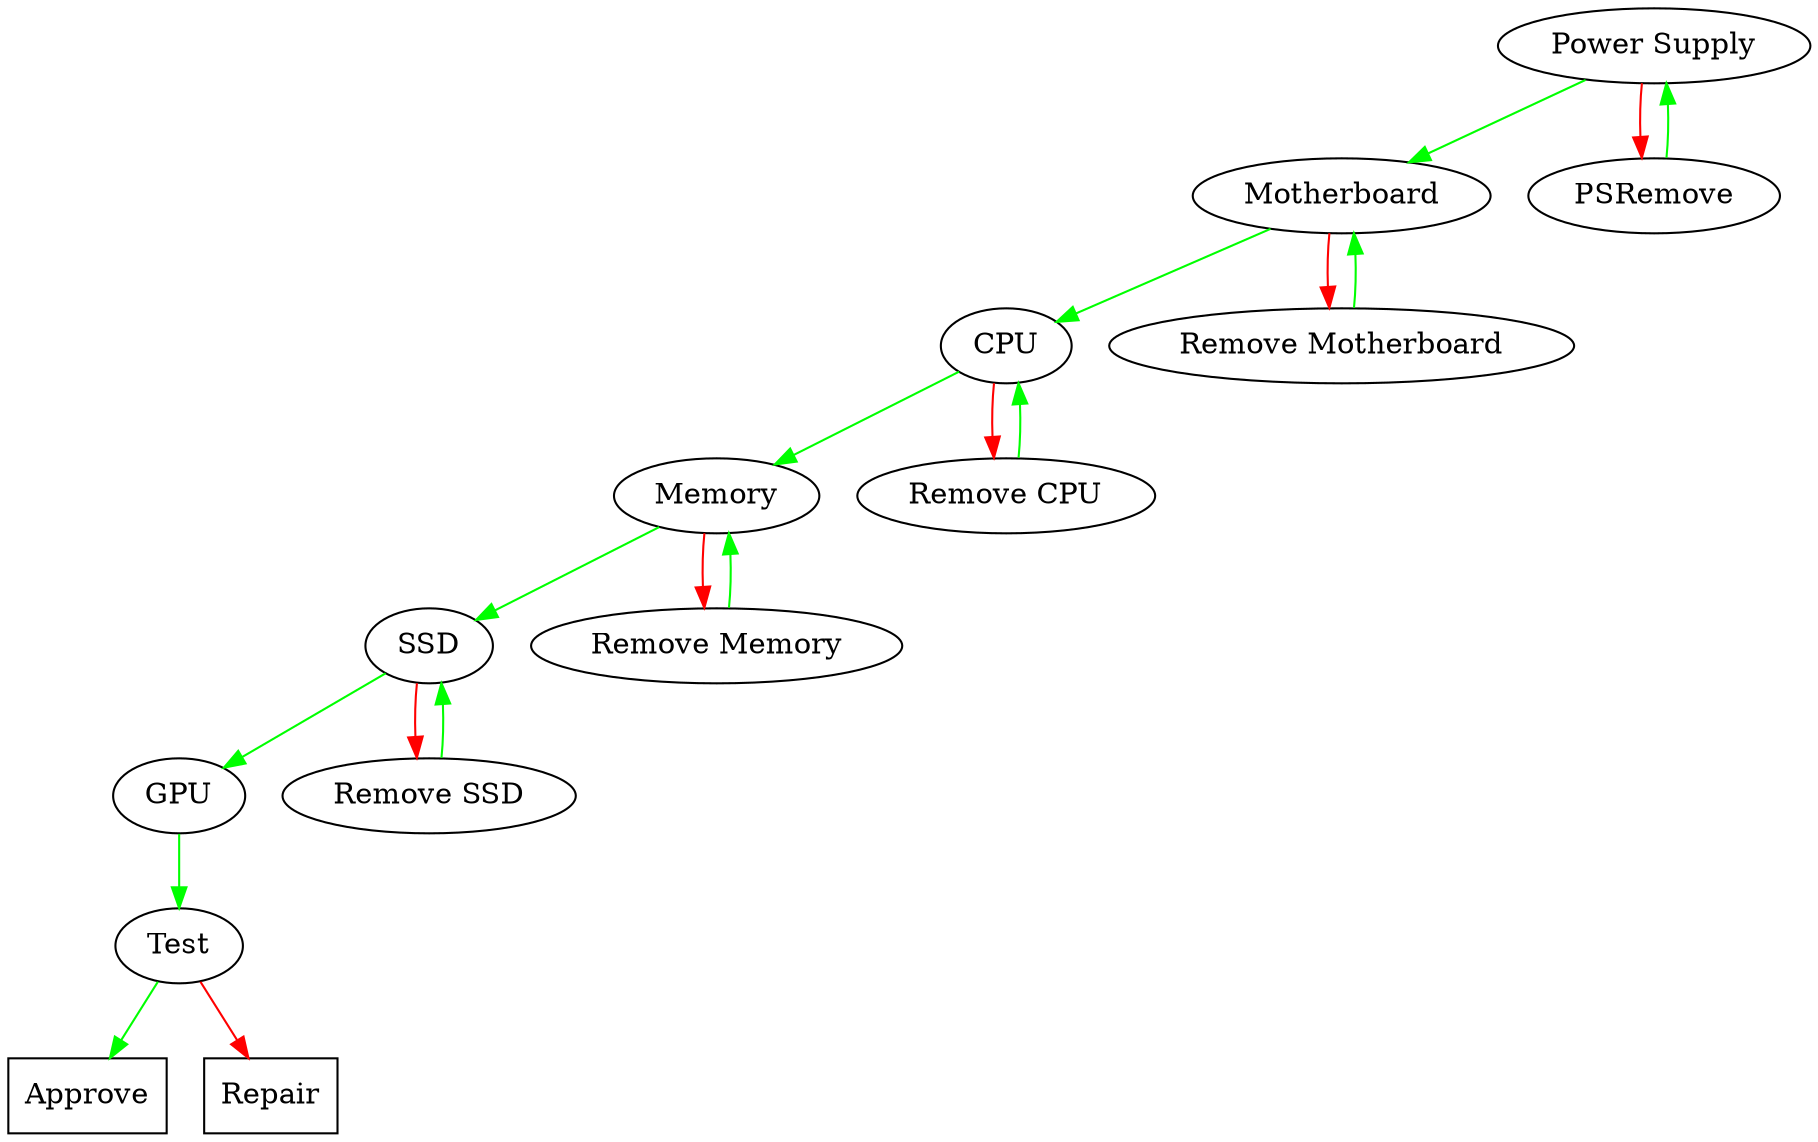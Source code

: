 digraph task {
"Power Supply" -> "Motherboard" [color=green];
"Power Supply" -> "PSRemove" [color=red];
"PSRemove" -> "Power Supply" [color=green];
"Motherboard" -> "CPU" [color=green];
"Motherboard" -> "Remove Motherboard" [color=red];
"Remove Motherboard" -> "Motherboard" [color=green];
"CPU" -> "Memory" [color=green];
"CPU" -> "Remove CPU" [color=red];
"Remove CPU" -> "CPU" [color=green];
"Memory" -> "SSD" [color=green];
"Memory" -> "Remove Memory" [color=red];
"Remove Memory" -> "Memory" [color=green];
"SSD" -> "GPU" [color=green];
"SSD" -> "Remove SSD" [color=red];
"Remove SSD" -> "SSD" [color=green];
"GPU" -> "Test" [color=green];
"Test" -> "Approve" [color=green];
"Test" -> "Repair" [color=red];
"Repair" [shape=box];
"Approve" [shape=box];
}